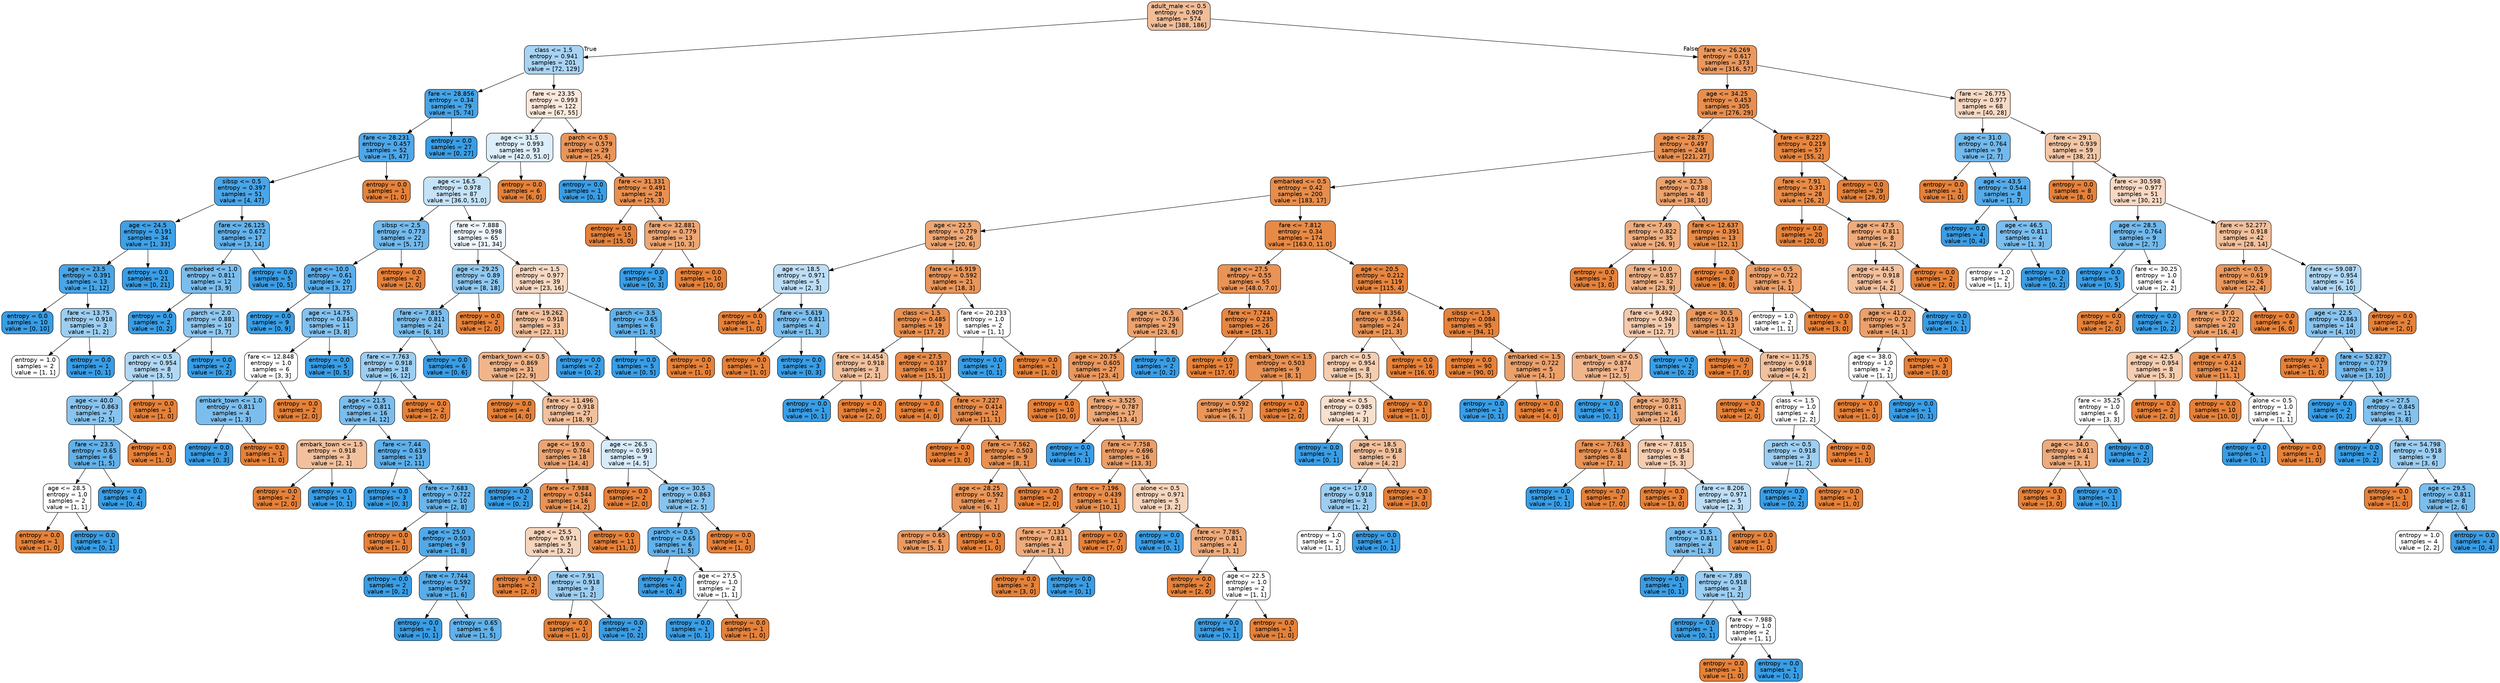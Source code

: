 digraph Tree {
node [shape=box, style="filled, rounded", color="black", fontname="helvetica"] ;
edge [fontname="helvetica"] ;
0 [label="adult_male <= 0.5\nentropy = 0.909\nsamples = 574\nvalue = [388, 186]", fillcolor="#f1bd98"] ;
1 [label="class <= 1.5\nentropy = 0.941\nsamples = 201\nvalue = [72, 129]", fillcolor="#a8d4f4"] ;
0 -> 1 [labeldistance=2.5, labelangle=45, headlabel="True"] ;
2 [label="fare <= 28.856\nentropy = 0.34\nsamples = 79\nvalue = [5, 74]", fillcolor="#46a4e7"] ;
1 -> 2 ;
3 [label="fare <= 28.231\nentropy = 0.457\nsamples = 52\nvalue = [5, 47]", fillcolor="#4ea7e8"] ;
2 -> 3 ;
4 [label="sibsp <= 0.5\nentropy = 0.397\nsamples = 51\nvalue = [4, 47]", fillcolor="#4aa5e7"] ;
3 -> 4 ;
5 [label="age <= 24.5\nentropy = 0.191\nsamples = 34\nvalue = [1, 33]", fillcolor="#3fa0e6"] ;
4 -> 5 ;
6 [label="age <= 23.5\nentropy = 0.391\nsamples = 13\nvalue = [1, 12]", fillcolor="#49a5e7"] ;
5 -> 6 ;
7 [label="entropy = 0.0\nsamples = 10\nvalue = [0, 10]", fillcolor="#399de5"] ;
6 -> 7 ;
8 [label="fare <= 13.75\nentropy = 0.918\nsamples = 3\nvalue = [1, 2]", fillcolor="#9ccef2"] ;
6 -> 8 ;
9 [label="entropy = 1.0\nsamples = 2\nvalue = [1, 1]", fillcolor="#ffffff"] ;
8 -> 9 ;
10 [label="entropy = 0.0\nsamples = 1\nvalue = [0, 1]", fillcolor="#399de5"] ;
8 -> 10 ;
11 [label="entropy = 0.0\nsamples = 21\nvalue = [0, 21]", fillcolor="#399de5"] ;
5 -> 11 ;
12 [label="fare <= 26.125\nentropy = 0.672\nsamples = 17\nvalue = [3, 14]", fillcolor="#63b2eb"] ;
4 -> 12 ;
13 [label="embarked <= 1.0\nentropy = 0.811\nsamples = 12\nvalue = [3, 9]", fillcolor="#7bbeee"] ;
12 -> 13 ;
14 [label="entropy = 0.0\nsamples = 2\nvalue = [0, 2]", fillcolor="#399de5"] ;
13 -> 14 ;
15 [label="parch <= 2.0\nentropy = 0.881\nsamples = 10\nvalue = [3, 7]", fillcolor="#8ec7f0"] ;
13 -> 15 ;
16 [label="parch <= 0.5\nentropy = 0.954\nsamples = 8\nvalue = [3, 5]", fillcolor="#b0d8f5"] ;
15 -> 16 ;
17 [label="age <= 40.0\nentropy = 0.863\nsamples = 7\nvalue = [2, 5]", fillcolor="#88c4ef"] ;
16 -> 17 ;
18 [label="fare <= 23.5\nentropy = 0.65\nsamples = 6\nvalue = [1, 5]", fillcolor="#61b1ea"] ;
17 -> 18 ;
19 [label="age <= 28.5\nentropy = 1.0\nsamples = 2\nvalue = [1, 1]", fillcolor="#ffffff"] ;
18 -> 19 ;
20 [label="entropy = 0.0\nsamples = 1\nvalue = [1, 0]", fillcolor="#e58139"] ;
19 -> 20 ;
21 [label="entropy = 0.0\nsamples = 1\nvalue = [0, 1]", fillcolor="#399de5"] ;
19 -> 21 ;
22 [label="entropy = 0.0\nsamples = 4\nvalue = [0, 4]", fillcolor="#399de5"] ;
18 -> 22 ;
23 [label="entropy = 0.0\nsamples = 1\nvalue = [1, 0]", fillcolor="#e58139"] ;
17 -> 23 ;
24 [label="entropy = 0.0\nsamples = 1\nvalue = [1, 0]", fillcolor="#e58139"] ;
16 -> 24 ;
25 [label="entropy = 0.0\nsamples = 2\nvalue = [0, 2]", fillcolor="#399de5"] ;
15 -> 25 ;
26 [label="entropy = 0.0\nsamples = 5\nvalue = [0, 5]", fillcolor="#399de5"] ;
12 -> 26 ;
27 [label="entropy = 0.0\nsamples = 1\nvalue = [1, 0]", fillcolor="#e58139"] ;
3 -> 27 ;
28 [label="entropy = 0.0\nsamples = 27\nvalue = [0, 27]", fillcolor="#399de5"] ;
2 -> 28 ;
29 [label="fare <= 23.35\nentropy = 0.993\nsamples = 122\nvalue = [67, 55]", fillcolor="#fae8dc"] ;
1 -> 29 ;
30 [label="age <= 31.5\nentropy = 0.993\nsamples = 93\nvalue = [42.0, 51.0]", fillcolor="#dceefa"] ;
29 -> 30 ;
31 [label="age <= 16.5\nentropy = 0.978\nsamples = 87\nvalue = [36.0, 51.0]", fillcolor="#c5e2f7"] ;
30 -> 31 ;
32 [label="sibsp <= 2.5\nentropy = 0.773\nsamples = 22\nvalue = [5, 17]", fillcolor="#73baed"] ;
31 -> 32 ;
33 [label="age <= 10.0\nentropy = 0.61\nsamples = 20\nvalue = [3, 17]", fillcolor="#5caeea"] ;
32 -> 33 ;
34 [label="entropy = 0.0\nsamples = 9\nvalue = [0, 9]", fillcolor="#399de5"] ;
33 -> 34 ;
35 [label="age <= 14.75\nentropy = 0.845\nsamples = 11\nvalue = [3, 8]", fillcolor="#83c2ef"] ;
33 -> 35 ;
36 [label="fare <= 12.848\nentropy = 1.0\nsamples = 6\nvalue = [3, 3]", fillcolor="#ffffff"] ;
35 -> 36 ;
37 [label="embark_town <= 1.0\nentropy = 0.811\nsamples = 4\nvalue = [1, 3]", fillcolor="#7bbeee"] ;
36 -> 37 ;
38 [label="entropy = 0.0\nsamples = 3\nvalue = [0, 3]", fillcolor="#399de5"] ;
37 -> 38 ;
39 [label="entropy = 0.0\nsamples = 1\nvalue = [1, 0]", fillcolor="#e58139"] ;
37 -> 39 ;
40 [label="entropy = 0.0\nsamples = 2\nvalue = [2, 0]", fillcolor="#e58139"] ;
36 -> 40 ;
41 [label="entropy = 0.0\nsamples = 5\nvalue = [0, 5]", fillcolor="#399de5"] ;
35 -> 41 ;
42 [label="entropy = 0.0\nsamples = 2\nvalue = [2, 0]", fillcolor="#e58139"] ;
32 -> 42 ;
43 [label="fare <= 7.888\nentropy = 0.998\nsamples = 65\nvalue = [31, 34]", fillcolor="#eef6fd"] ;
31 -> 43 ;
44 [label="age <= 29.25\nentropy = 0.89\nsamples = 26\nvalue = [8, 18]", fillcolor="#91c9f1"] ;
43 -> 44 ;
45 [label="fare <= 7.815\nentropy = 0.811\nsamples = 24\nvalue = [6, 18]", fillcolor="#7bbeee"] ;
44 -> 45 ;
46 [label="fare <= 7.763\nentropy = 0.918\nsamples = 18\nvalue = [6, 12]", fillcolor="#9ccef2"] ;
45 -> 46 ;
47 [label="age <= 21.5\nentropy = 0.811\nsamples = 16\nvalue = [4, 12]", fillcolor="#7bbeee"] ;
46 -> 47 ;
48 [label="embark_town <= 1.5\nentropy = 0.918\nsamples = 3\nvalue = [2, 1]", fillcolor="#f2c09c"] ;
47 -> 48 ;
49 [label="entropy = 0.0\nsamples = 2\nvalue = [2, 0]", fillcolor="#e58139"] ;
48 -> 49 ;
50 [label="entropy = 0.0\nsamples = 1\nvalue = [0, 1]", fillcolor="#399de5"] ;
48 -> 50 ;
51 [label="fare <= 7.44\nentropy = 0.619\nsamples = 13\nvalue = [2, 11]", fillcolor="#5dafea"] ;
47 -> 51 ;
52 [label="entropy = 0.0\nsamples = 3\nvalue = [0, 3]", fillcolor="#399de5"] ;
51 -> 52 ;
53 [label="fare <= 7.683\nentropy = 0.722\nsamples = 10\nvalue = [2, 8]", fillcolor="#6ab6ec"] ;
51 -> 53 ;
54 [label="entropy = 0.0\nsamples = 1\nvalue = [1, 0]", fillcolor="#e58139"] ;
53 -> 54 ;
55 [label="age <= 25.0\nentropy = 0.503\nsamples = 9\nvalue = [1, 8]", fillcolor="#52a9e8"] ;
53 -> 55 ;
56 [label="entropy = 0.0\nsamples = 2\nvalue = [0, 2]", fillcolor="#399de5"] ;
55 -> 56 ;
57 [label="fare <= 7.744\nentropy = 0.592\nsamples = 7\nvalue = [1, 6]", fillcolor="#5aade9"] ;
55 -> 57 ;
58 [label="entropy = 0.0\nsamples = 1\nvalue = [0, 1]", fillcolor="#399de5"] ;
57 -> 58 ;
59 [label="entropy = 0.65\nsamples = 6\nvalue = [1, 5]", fillcolor="#61b1ea"] ;
57 -> 59 ;
60 [label="entropy = 0.0\nsamples = 2\nvalue = [2, 0]", fillcolor="#e58139"] ;
46 -> 60 ;
61 [label="entropy = 0.0\nsamples = 6\nvalue = [0, 6]", fillcolor="#399de5"] ;
45 -> 61 ;
62 [label="entropy = 0.0\nsamples = 2\nvalue = [2, 0]", fillcolor="#e58139"] ;
44 -> 62 ;
63 [label="parch <= 1.5\nentropy = 0.977\nsamples = 39\nvalue = [23, 16]", fillcolor="#f7d9c3"] ;
43 -> 63 ;
64 [label="fare <= 19.262\nentropy = 0.918\nsamples = 33\nvalue = [22, 11]", fillcolor="#f2c09c"] ;
63 -> 64 ;
65 [label="embark_town <= 0.5\nentropy = 0.869\nsamples = 31\nvalue = [22, 9]", fillcolor="#f0b58a"] ;
64 -> 65 ;
66 [label="entropy = 0.0\nsamples = 4\nvalue = [4, 0]", fillcolor="#e58139"] ;
65 -> 66 ;
67 [label="fare <= 11.496\nentropy = 0.918\nsamples = 27\nvalue = [18, 9]", fillcolor="#f2c09c"] ;
65 -> 67 ;
68 [label="age <= 19.0\nentropy = 0.764\nsamples = 18\nvalue = [14, 4]", fillcolor="#eca572"] ;
67 -> 68 ;
69 [label="entropy = 0.0\nsamples = 2\nvalue = [0, 2]", fillcolor="#399de5"] ;
68 -> 69 ;
70 [label="fare <= 7.988\nentropy = 0.544\nsamples = 16\nvalue = [14, 2]", fillcolor="#e99355"] ;
68 -> 70 ;
71 [label="age <= 25.5\nentropy = 0.971\nsamples = 5\nvalue = [3, 2]", fillcolor="#f6d5bd"] ;
70 -> 71 ;
72 [label="entropy = 0.0\nsamples = 2\nvalue = [2, 0]", fillcolor="#e58139"] ;
71 -> 72 ;
73 [label="fare <= 7.91\nentropy = 0.918\nsamples = 3\nvalue = [1, 2]", fillcolor="#9ccef2"] ;
71 -> 73 ;
74 [label="entropy = 0.0\nsamples = 1\nvalue = [1, 0]", fillcolor="#e58139"] ;
73 -> 74 ;
75 [label="entropy = 0.0\nsamples = 2\nvalue = [0, 2]", fillcolor="#399de5"] ;
73 -> 75 ;
76 [label="entropy = 0.0\nsamples = 11\nvalue = [11, 0]", fillcolor="#e58139"] ;
70 -> 76 ;
77 [label="age <= 26.5\nentropy = 0.991\nsamples = 9\nvalue = [4, 5]", fillcolor="#d7ebfa"] ;
67 -> 77 ;
78 [label="entropy = 0.0\nsamples = 2\nvalue = [2, 0]", fillcolor="#e58139"] ;
77 -> 78 ;
79 [label="age <= 30.5\nentropy = 0.863\nsamples = 7\nvalue = [2, 5]", fillcolor="#88c4ef"] ;
77 -> 79 ;
80 [label="parch <= 0.5\nentropy = 0.65\nsamples = 6\nvalue = [1, 5]", fillcolor="#61b1ea"] ;
79 -> 80 ;
81 [label="entropy = 0.0\nsamples = 4\nvalue = [0, 4]", fillcolor="#399de5"] ;
80 -> 81 ;
82 [label="age <= 27.5\nentropy = 1.0\nsamples = 2\nvalue = [1, 1]", fillcolor="#ffffff"] ;
80 -> 82 ;
83 [label="entropy = 0.0\nsamples = 1\nvalue = [0, 1]", fillcolor="#399de5"] ;
82 -> 83 ;
84 [label="entropy = 0.0\nsamples = 1\nvalue = [1, 0]", fillcolor="#e58139"] ;
82 -> 84 ;
85 [label="entropy = 0.0\nsamples = 1\nvalue = [1, 0]", fillcolor="#e58139"] ;
79 -> 85 ;
86 [label="entropy = 0.0\nsamples = 2\nvalue = [0, 2]", fillcolor="#399de5"] ;
64 -> 86 ;
87 [label="parch <= 3.5\nentropy = 0.65\nsamples = 6\nvalue = [1, 5]", fillcolor="#61b1ea"] ;
63 -> 87 ;
88 [label="entropy = 0.0\nsamples = 5\nvalue = [0, 5]", fillcolor="#399de5"] ;
87 -> 88 ;
89 [label="entropy = 0.0\nsamples = 1\nvalue = [1, 0]", fillcolor="#e58139"] ;
87 -> 89 ;
90 [label="entropy = 0.0\nsamples = 6\nvalue = [6, 0]", fillcolor="#e58139"] ;
30 -> 90 ;
91 [label="parch <= 0.5\nentropy = 0.579\nsamples = 29\nvalue = [25, 4]", fillcolor="#e99559"] ;
29 -> 91 ;
92 [label="entropy = 0.0\nsamples = 1\nvalue = [0, 1]", fillcolor="#399de5"] ;
91 -> 92 ;
93 [label="fare <= 31.331\nentropy = 0.491\nsamples = 28\nvalue = [25, 3]", fillcolor="#e89051"] ;
91 -> 93 ;
94 [label="entropy = 0.0\nsamples = 15\nvalue = [15, 0]", fillcolor="#e58139"] ;
93 -> 94 ;
95 [label="fare <= 32.881\nentropy = 0.779\nsamples = 13\nvalue = [10, 3]", fillcolor="#eda774"] ;
93 -> 95 ;
96 [label="entropy = 0.0\nsamples = 3\nvalue = [0, 3]", fillcolor="#399de5"] ;
95 -> 96 ;
97 [label="entropy = 0.0\nsamples = 10\nvalue = [10, 0]", fillcolor="#e58139"] ;
95 -> 97 ;
98 [label="fare <= 26.269\nentropy = 0.617\nsamples = 373\nvalue = [316, 57]", fillcolor="#ea985d"] ;
0 -> 98 [labeldistance=2.5, labelangle=-45, headlabel="False"] ;
99 [label="age <= 34.25\nentropy = 0.453\nsamples = 305\nvalue = [276, 29]", fillcolor="#e88e4e"] ;
98 -> 99 ;
100 [label="age <= 28.75\nentropy = 0.497\nsamples = 248\nvalue = [221, 27]", fillcolor="#e89051"] ;
99 -> 100 ;
101 [label="embarked <= 0.5\nentropy = 0.42\nsamples = 200\nvalue = [183, 17]", fillcolor="#e78d4b"] ;
100 -> 101 ;
102 [label="age <= 22.5\nentropy = 0.779\nsamples = 26\nvalue = [20, 6]", fillcolor="#eda774"] ;
101 -> 102 ;
103 [label="age <= 18.5\nentropy = 0.971\nsamples = 5\nvalue = [2, 3]", fillcolor="#bddef6"] ;
102 -> 103 ;
104 [label="entropy = 0.0\nsamples = 1\nvalue = [1, 0]", fillcolor="#e58139"] ;
103 -> 104 ;
105 [label="fare <= 5.619\nentropy = 0.811\nsamples = 4\nvalue = [1, 3]", fillcolor="#7bbeee"] ;
103 -> 105 ;
106 [label="entropy = 0.0\nsamples = 1\nvalue = [1, 0]", fillcolor="#e58139"] ;
105 -> 106 ;
107 [label="entropy = 0.0\nsamples = 3\nvalue = [0, 3]", fillcolor="#399de5"] ;
105 -> 107 ;
108 [label="fare <= 16.919\nentropy = 0.592\nsamples = 21\nvalue = [18, 3]", fillcolor="#e9965a"] ;
102 -> 108 ;
109 [label="class <= 1.5\nentropy = 0.485\nsamples = 19\nvalue = [17, 2]", fillcolor="#e89050"] ;
108 -> 109 ;
110 [label="fare <= 14.454\nentropy = 0.918\nsamples = 3\nvalue = [2, 1]", fillcolor="#f2c09c"] ;
109 -> 110 ;
111 [label="entropy = 0.0\nsamples = 1\nvalue = [0, 1]", fillcolor="#399de5"] ;
110 -> 111 ;
112 [label="entropy = 0.0\nsamples = 2\nvalue = [2, 0]", fillcolor="#e58139"] ;
110 -> 112 ;
113 [label="age <= 27.5\nentropy = 0.337\nsamples = 16\nvalue = [15, 1]", fillcolor="#e78946"] ;
109 -> 113 ;
114 [label="entropy = 0.0\nsamples = 4\nvalue = [4, 0]", fillcolor="#e58139"] ;
113 -> 114 ;
115 [label="fare <= 7.227\nentropy = 0.414\nsamples = 12\nvalue = [11, 1]", fillcolor="#e78c4b"] ;
113 -> 115 ;
116 [label="entropy = 0.0\nsamples = 3\nvalue = [3, 0]", fillcolor="#e58139"] ;
115 -> 116 ;
117 [label="fare <= 7.562\nentropy = 0.503\nsamples = 9\nvalue = [8, 1]", fillcolor="#e89152"] ;
115 -> 117 ;
118 [label="age <= 28.25\nentropy = 0.592\nsamples = 7\nvalue = [6, 1]", fillcolor="#e9965a"] ;
117 -> 118 ;
119 [label="entropy = 0.65\nsamples = 6\nvalue = [5, 1]", fillcolor="#ea9a61"] ;
118 -> 119 ;
120 [label="entropy = 0.0\nsamples = 1\nvalue = [1, 0]", fillcolor="#e58139"] ;
118 -> 120 ;
121 [label="entropy = 0.0\nsamples = 2\nvalue = [2, 0]", fillcolor="#e58139"] ;
117 -> 121 ;
122 [label="fare <= 20.233\nentropy = 1.0\nsamples = 2\nvalue = [1, 1]", fillcolor="#ffffff"] ;
108 -> 122 ;
123 [label="entropy = 0.0\nsamples = 1\nvalue = [0, 1]", fillcolor="#399de5"] ;
122 -> 123 ;
124 [label="entropy = 0.0\nsamples = 1\nvalue = [1, 0]", fillcolor="#e58139"] ;
122 -> 124 ;
125 [label="fare <= 7.812\nentropy = 0.34\nsamples = 174\nvalue = [163.0, 11.0]", fillcolor="#e78a46"] ;
101 -> 125 ;
126 [label="age <= 27.5\nentropy = 0.55\nsamples = 55\nvalue = [48.0, 7.0]", fillcolor="#e99356"] ;
125 -> 126 ;
127 [label="age <= 26.5\nentropy = 0.736\nsamples = 29\nvalue = [23, 6]", fillcolor="#eca26d"] ;
126 -> 127 ;
128 [label="age <= 20.75\nentropy = 0.605\nsamples = 27\nvalue = [23, 4]", fillcolor="#ea975b"] ;
127 -> 128 ;
129 [label="entropy = 0.0\nsamples = 10\nvalue = [10, 0]", fillcolor="#e58139"] ;
128 -> 129 ;
130 [label="fare <= 3.525\nentropy = 0.787\nsamples = 17\nvalue = [13, 4]", fillcolor="#eda876"] ;
128 -> 130 ;
131 [label="entropy = 0.0\nsamples = 1\nvalue = [0, 1]", fillcolor="#399de5"] ;
130 -> 131 ;
132 [label="fare <= 7.758\nentropy = 0.696\nsamples = 16\nvalue = [13, 3]", fillcolor="#eb9e67"] ;
130 -> 132 ;
133 [label="fare <= 7.196\nentropy = 0.439\nsamples = 11\nvalue = [10, 1]", fillcolor="#e88e4d"] ;
132 -> 133 ;
134 [label="fare <= 7.133\nentropy = 0.811\nsamples = 4\nvalue = [3, 1]", fillcolor="#eeab7b"] ;
133 -> 134 ;
135 [label="entropy = 0.0\nsamples = 3\nvalue = [3, 0]", fillcolor="#e58139"] ;
134 -> 135 ;
136 [label="entropy = 0.0\nsamples = 1\nvalue = [0, 1]", fillcolor="#399de5"] ;
134 -> 136 ;
137 [label="entropy = 0.0\nsamples = 7\nvalue = [7, 0]", fillcolor="#e58139"] ;
133 -> 137 ;
138 [label="alone <= 0.5\nentropy = 0.971\nsamples = 5\nvalue = [3, 2]", fillcolor="#f6d5bd"] ;
132 -> 138 ;
139 [label="entropy = 0.0\nsamples = 1\nvalue = [0, 1]", fillcolor="#399de5"] ;
138 -> 139 ;
140 [label="fare <= 7.785\nentropy = 0.811\nsamples = 4\nvalue = [3, 1]", fillcolor="#eeab7b"] ;
138 -> 140 ;
141 [label="entropy = 0.0\nsamples = 2\nvalue = [2, 0]", fillcolor="#e58139"] ;
140 -> 141 ;
142 [label="age <= 22.5\nentropy = 1.0\nsamples = 2\nvalue = [1, 1]", fillcolor="#ffffff"] ;
140 -> 142 ;
143 [label="entropy = 0.0\nsamples = 1\nvalue = [0, 1]", fillcolor="#399de5"] ;
142 -> 143 ;
144 [label="entropy = 0.0\nsamples = 1\nvalue = [1, 0]", fillcolor="#e58139"] ;
142 -> 144 ;
145 [label="entropy = 0.0\nsamples = 2\nvalue = [0, 2]", fillcolor="#399de5"] ;
127 -> 145 ;
146 [label="fare <= 7.744\nentropy = 0.235\nsamples = 26\nvalue = [25, 1]", fillcolor="#e68641"] ;
126 -> 146 ;
147 [label="entropy = 0.0\nsamples = 17\nvalue = [17, 0]", fillcolor="#e58139"] ;
146 -> 147 ;
148 [label="embark_town <= 1.5\nentropy = 0.503\nsamples = 9\nvalue = [8, 1]", fillcolor="#e89152"] ;
146 -> 148 ;
149 [label="entropy = 0.592\nsamples = 7\nvalue = [6, 1]", fillcolor="#e9965a"] ;
148 -> 149 ;
150 [label="entropy = 0.0\nsamples = 2\nvalue = [2, 0]", fillcolor="#e58139"] ;
148 -> 150 ;
151 [label="age <= 20.5\nentropy = 0.212\nsamples = 119\nvalue = [115, 4]", fillcolor="#e68540"] ;
125 -> 151 ;
152 [label="fare <= 8.356\nentropy = 0.544\nsamples = 24\nvalue = [21, 3]", fillcolor="#e99355"] ;
151 -> 152 ;
153 [label="parch <= 0.5\nentropy = 0.954\nsamples = 8\nvalue = [5, 3]", fillcolor="#f5cdb0"] ;
152 -> 153 ;
154 [label="alone <= 0.5\nentropy = 0.985\nsamples = 7\nvalue = [4, 3]", fillcolor="#f8e0ce"] ;
153 -> 154 ;
155 [label="entropy = 0.0\nsamples = 1\nvalue = [0, 1]", fillcolor="#399de5"] ;
154 -> 155 ;
156 [label="age <= 18.5\nentropy = 0.918\nsamples = 6\nvalue = [4, 2]", fillcolor="#f2c09c"] ;
154 -> 156 ;
157 [label="age <= 17.0\nentropy = 0.918\nsamples = 3\nvalue = [1, 2]", fillcolor="#9ccef2"] ;
156 -> 157 ;
158 [label="entropy = 1.0\nsamples = 2\nvalue = [1, 1]", fillcolor="#ffffff"] ;
157 -> 158 ;
159 [label="entropy = 0.0\nsamples = 1\nvalue = [0, 1]", fillcolor="#399de5"] ;
157 -> 159 ;
160 [label="entropy = 0.0\nsamples = 3\nvalue = [3, 0]", fillcolor="#e58139"] ;
156 -> 160 ;
161 [label="entropy = 0.0\nsamples = 1\nvalue = [1, 0]", fillcolor="#e58139"] ;
153 -> 161 ;
162 [label="entropy = 0.0\nsamples = 16\nvalue = [16, 0]", fillcolor="#e58139"] ;
152 -> 162 ;
163 [label="sibsp <= 1.5\nentropy = 0.084\nsamples = 95\nvalue = [94, 1]", fillcolor="#e5823b"] ;
151 -> 163 ;
164 [label="entropy = 0.0\nsamples = 90\nvalue = [90, 0]", fillcolor="#e58139"] ;
163 -> 164 ;
165 [label="embarked <= 1.5\nentropy = 0.722\nsamples = 5\nvalue = [4, 1]", fillcolor="#eca06a"] ;
163 -> 165 ;
166 [label="entropy = 0.0\nsamples = 1\nvalue = [0, 1]", fillcolor="#399de5"] ;
165 -> 166 ;
167 [label="entropy = 0.0\nsamples = 4\nvalue = [4, 0]", fillcolor="#e58139"] ;
165 -> 167 ;
168 [label="age <= 32.5\nentropy = 0.738\nsamples = 48\nvalue = [38, 10]", fillcolor="#eca26d"] ;
100 -> 168 ;
169 [label="fare <= 7.49\nentropy = 0.822\nsamples = 35\nvalue = [26, 9]", fillcolor="#eead7e"] ;
168 -> 169 ;
170 [label="entropy = 0.0\nsamples = 3\nvalue = [3, 0]", fillcolor="#e58139"] ;
169 -> 170 ;
171 [label="fare <= 10.0\nentropy = 0.857\nsamples = 32\nvalue = [23, 9]", fillcolor="#efb286"] ;
169 -> 171 ;
172 [label="fare <= 9.492\nentropy = 0.949\nsamples = 19\nvalue = [12, 7]", fillcolor="#f4caac"] ;
171 -> 172 ;
173 [label="embark_town <= 0.5\nentropy = 0.874\nsamples = 17\nvalue = [12, 5]", fillcolor="#f0b58b"] ;
172 -> 173 ;
174 [label="entropy = 0.0\nsamples = 1\nvalue = [0, 1]", fillcolor="#399de5"] ;
173 -> 174 ;
175 [label="age <= 30.75\nentropy = 0.811\nsamples = 16\nvalue = [12, 4]", fillcolor="#eeab7b"] ;
173 -> 175 ;
176 [label="fare <= 7.763\nentropy = 0.544\nsamples = 8\nvalue = [7, 1]", fillcolor="#e99355"] ;
175 -> 176 ;
177 [label="entropy = 0.0\nsamples = 1\nvalue = [0, 1]", fillcolor="#399de5"] ;
176 -> 177 ;
178 [label="entropy = 0.0\nsamples = 7\nvalue = [7, 0]", fillcolor="#e58139"] ;
176 -> 178 ;
179 [label="fare <= 7.815\nentropy = 0.954\nsamples = 8\nvalue = [5, 3]", fillcolor="#f5cdb0"] ;
175 -> 179 ;
180 [label="entropy = 0.0\nsamples = 3\nvalue = [3, 0]", fillcolor="#e58139"] ;
179 -> 180 ;
181 [label="fare <= 8.206\nentropy = 0.971\nsamples = 5\nvalue = [2, 3]", fillcolor="#bddef6"] ;
179 -> 181 ;
182 [label="age <= 31.5\nentropy = 0.811\nsamples = 4\nvalue = [1, 3]", fillcolor="#7bbeee"] ;
181 -> 182 ;
183 [label="entropy = 0.0\nsamples = 1\nvalue = [0, 1]", fillcolor="#399de5"] ;
182 -> 183 ;
184 [label="fare <= 7.89\nentropy = 0.918\nsamples = 3\nvalue = [1, 2]", fillcolor="#9ccef2"] ;
182 -> 184 ;
185 [label="entropy = 0.0\nsamples = 1\nvalue = [0, 1]", fillcolor="#399de5"] ;
184 -> 185 ;
186 [label="fare <= 7.988\nentropy = 1.0\nsamples = 2\nvalue = [1, 1]", fillcolor="#ffffff"] ;
184 -> 186 ;
187 [label="entropy = 0.0\nsamples = 1\nvalue = [1, 0]", fillcolor="#e58139"] ;
186 -> 187 ;
188 [label="entropy = 0.0\nsamples = 1\nvalue = [0, 1]", fillcolor="#399de5"] ;
186 -> 188 ;
189 [label="entropy = 0.0\nsamples = 1\nvalue = [1, 0]", fillcolor="#e58139"] ;
181 -> 189 ;
190 [label="entropy = 0.0\nsamples = 2\nvalue = [0, 2]", fillcolor="#399de5"] ;
172 -> 190 ;
191 [label="age <= 30.5\nentropy = 0.619\nsamples = 13\nvalue = [11, 2]", fillcolor="#ea985d"] ;
171 -> 191 ;
192 [label="entropy = 0.0\nsamples = 7\nvalue = [7, 0]", fillcolor="#e58139"] ;
191 -> 192 ;
193 [label="fare <= 11.75\nentropy = 0.918\nsamples = 6\nvalue = [4, 2]", fillcolor="#f2c09c"] ;
191 -> 193 ;
194 [label="entropy = 0.0\nsamples = 2\nvalue = [2, 0]", fillcolor="#e58139"] ;
193 -> 194 ;
195 [label="class <= 1.5\nentropy = 1.0\nsamples = 4\nvalue = [2, 2]", fillcolor="#ffffff"] ;
193 -> 195 ;
196 [label="parch <= 0.5\nentropy = 0.918\nsamples = 3\nvalue = [1, 2]", fillcolor="#9ccef2"] ;
195 -> 196 ;
197 [label="entropy = 0.0\nsamples = 2\nvalue = [0, 2]", fillcolor="#399de5"] ;
196 -> 197 ;
198 [label="entropy = 0.0\nsamples = 1\nvalue = [1, 0]", fillcolor="#e58139"] ;
196 -> 198 ;
199 [label="entropy = 0.0\nsamples = 1\nvalue = [1, 0]", fillcolor="#e58139"] ;
195 -> 199 ;
200 [label="fare <= 12.637\nentropy = 0.391\nsamples = 13\nvalue = [12, 1]", fillcolor="#e78c49"] ;
168 -> 200 ;
201 [label="entropy = 0.0\nsamples = 8\nvalue = [8, 0]", fillcolor="#e58139"] ;
200 -> 201 ;
202 [label="sibsp <= 0.5\nentropy = 0.722\nsamples = 5\nvalue = [4, 1]", fillcolor="#eca06a"] ;
200 -> 202 ;
203 [label="entropy = 1.0\nsamples = 2\nvalue = [1, 1]", fillcolor="#ffffff"] ;
202 -> 203 ;
204 [label="entropy = 0.0\nsamples = 3\nvalue = [3, 0]", fillcolor="#e58139"] ;
202 -> 204 ;
205 [label="fare <= 8.227\nentropy = 0.219\nsamples = 57\nvalue = [55, 2]", fillcolor="#e68640"] ;
99 -> 205 ;
206 [label="fare <= 7.91\nentropy = 0.371\nsamples = 28\nvalue = [26, 2]", fillcolor="#e78b48"] ;
205 -> 206 ;
207 [label="entropy = 0.0\nsamples = 20\nvalue = [20, 0]", fillcolor="#e58139"] ;
206 -> 207 ;
208 [label="age <= 47.5\nentropy = 0.811\nsamples = 8\nvalue = [6, 2]", fillcolor="#eeab7b"] ;
206 -> 208 ;
209 [label="age <= 44.5\nentropy = 0.918\nsamples = 6\nvalue = [4, 2]", fillcolor="#f2c09c"] ;
208 -> 209 ;
210 [label="age <= 41.0\nentropy = 0.722\nsamples = 5\nvalue = [4, 1]", fillcolor="#eca06a"] ;
209 -> 210 ;
211 [label="age <= 38.0\nentropy = 1.0\nsamples = 2\nvalue = [1, 1]", fillcolor="#ffffff"] ;
210 -> 211 ;
212 [label="entropy = 0.0\nsamples = 1\nvalue = [1, 0]", fillcolor="#e58139"] ;
211 -> 212 ;
213 [label="entropy = 0.0\nsamples = 1\nvalue = [0, 1]", fillcolor="#399de5"] ;
211 -> 213 ;
214 [label="entropy = 0.0\nsamples = 3\nvalue = [3, 0]", fillcolor="#e58139"] ;
210 -> 214 ;
215 [label="entropy = 0.0\nsamples = 1\nvalue = [0, 1]", fillcolor="#399de5"] ;
209 -> 215 ;
216 [label="entropy = 0.0\nsamples = 2\nvalue = [2, 0]", fillcolor="#e58139"] ;
208 -> 216 ;
217 [label="entropy = 0.0\nsamples = 29\nvalue = [29, 0]", fillcolor="#e58139"] ;
205 -> 217 ;
218 [label="fare <= 26.775\nentropy = 0.977\nsamples = 68\nvalue = [40, 28]", fillcolor="#f7d9c4"] ;
98 -> 218 ;
219 [label="age <= 31.0\nentropy = 0.764\nsamples = 9\nvalue = [2, 7]", fillcolor="#72b9ec"] ;
218 -> 219 ;
220 [label="entropy = 0.0\nsamples = 1\nvalue = [1, 0]", fillcolor="#e58139"] ;
219 -> 220 ;
221 [label="age <= 43.5\nentropy = 0.544\nsamples = 8\nvalue = [1, 7]", fillcolor="#55abe9"] ;
219 -> 221 ;
222 [label="entropy = 0.0\nsamples = 4\nvalue = [0, 4]", fillcolor="#399de5"] ;
221 -> 222 ;
223 [label="age <= 46.5\nentropy = 0.811\nsamples = 4\nvalue = [1, 3]", fillcolor="#7bbeee"] ;
221 -> 223 ;
224 [label="entropy = 1.0\nsamples = 2\nvalue = [1, 1]", fillcolor="#ffffff"] ;
223 -> 224 ;
225 [label="entropy = 0.0\nsamples = 2\nvalue = [0, 2]", fillcolor="#399de5"] ;
223 -> 225 ;
226 [label="fare <= 29.1\nentropy = 0.939\nsamples = 59\nvalue = [38, 21]", fillcolor="#f3c7a6"] ;
218 -> 226 ;
227 [label="entropy = 0.0\nsamples = 8\nvalue = [8, 0]", fillcolor="#e58139"] ;
226 -> 227 ;
228 [label="fare <= 30.598\nentropy = 0.977\nsamples = 51\nvalue = [30, 21]", fillcolor="#f7d9c4"] ;
226 -> 228 ;
229 [label="age <= 28.5\nentropy = 0.764\nsamples = 9\nvalue = [2, 7]", fillcolor="#72b9ec"] ;
228 -> 229 ;
230 [label="entropy = 0.0\nsamples = 5\nvalue = [0, 5]", fillcolor="#399de5"] ;
229 -> 230 ;
231 [label="fare <= 30.25\nentropy = 1.0\nsamples = 4\nvalue = [2, 2]", fillcolor="#ffffff"] ;
229 -> 231 ;
232 [label="entropy = 0.0\nsamples = 2\nvalue = [2, 0]", fillcolor="#e58139"] ;
231 -> 232 ;
233 [label="entropy = 0.0\nsamples = 2\nvalue = [0, 2]", fillcolor="#399de5"] ;
231 -> 233 ;
234 [label="fare <= 52.277\nentropy = 0.918\nsamples = 42\nvalue = [28, 14]", fillcolor="#f2c09c"] ;
228 -> 234 ;
235 [label="parch <= 0.5\nentropy = 0.619\nsamples = 26\nvalue = [22, 4]", fillcolor="#ea985d"] ;
234 -> 235 ;
236 [label="fare <= 37.0\nentropy = 0.722\nsamples = 20\nvalue = [16, 4]", fillcolor="#eca06a"] ;
235 -> 236 ;
237 [label="age <= 42.5\nentropy = 0.954\nsamples = 8\nvalue = [5, 3]", fillcolor="#f5cdb0"] ;
236 -> 237 ;
238 [label="fare <= 35.25\nentropy = 1.0\nsamples = 6\nvalue = [3, 3]", fillcolor="#ffffff"] ;
237 -> 238 ;
239 [label="age <= 34.0\nentropy = 0.811\nsamples = 4\nvalue = [3, 1]", fillcolor="#eeab7b"] ;
238 -> 239 ;
240 [label="entropy = 0.0\nsamples = 3\nvalue = [3, 0]", fillcolor="#e58139"] ;
239 -> 240 ;
241 [label="entropy = 0.0\nsamples = 1\nvalue = [0, 1]", fillcolor="#399de5"] ;
239 -> 241 ;
242 [label="entropy = 0.0\nsamples = 2\nvalue = [0, 2]", fillcolor="#399de5"] ;
238 -> 242 ;
243 [label="entropy = 0.0\nsamples = 2\nvalue = [2, 0]", fillcolor="#e58139"] ;
237 -> 243 ;
244 [label="age <= 47.5\nentropy = 0.414\nsamples = 12\nvalue = [11, 1]", fillcolor="#e78c4b"] ;
236 -> 244 ;
245 [label="entropy = 0.0\nsamples = 10\nvalue = [10, 0]", fillcolor="#e58139"] ;
244 -> 245 ;
246 [label="alone <= 0.5\nentropy = 1.0\nsamples = 2\nvalue = [1, 1]", fillcolor="#ffffff"] ;
244 -> 246 ;
247 [label="entropy = 0.0\nsamples = 1\nvalue = [0, 1]", fillcolor="#399de5"] ;
246 -> 247 ;
248 [label="entropy = 0.0\nsamples = 1\nvalue = [1, 0]", fillcolor="#e58139"] ;
246 -> 248 ;
249 [label="entropy = 0.0\nsamples = 6\nvalue = [6, 0]", fillcolor="#e58139"] ;
235 -> 249 ;
250 [label="fare <= 59.087\nentropy = 0.954\nsamples = 16\nvalue = [6, 10]", fillcolor="#b0d8f5"] ;
234 -> 250 ;
251 [label="age <= 22.5\nentropy = 0.863\nsamples = 14\nvalue = [4, 10]", fillcolor="#88c4ef"] ;
250 -> 251 ;
252 [label="entropy = 0.0\nsamples = 1\nvalue = [1, 0]", fillcolor="#e58139"] ;
251 -> 252 ;
253 [label="fare <= 52.827\nentropy = 0.779\nsamples = 13\nvalue = [3, 10]", fillcolor="#74baed"] ;
251 -> 253 ;
254 [label="entropy = 0.0\nsamples = 2\nvalue = [0, 2]", fillcolor="#399de5"] ;
253 -> 254 ;
255 [label="age <= 27.5\nentropy = 0.845\nsamples = 11\nvalue = [3, 8]", fillcolor="#83c2ef"] ;
253 -> 255 ;
256 [label="entropy = 0.0\nsamples = 2\nvalue = [0, 2]", fillcolor="#399de5"] ;
255 -> 256 ;
257 [label="fare <= 54.798\nentropy = 0.918\nsamples = 9\nvalue = [3, 6]", fillcolor="#9ccef2"] ;
255 -> 257 ;
258 [label="entropy = 0.0\nsamples = 1\nvalue = [1, 0]", fillcolor="#e58139"] ;
257 -> 258 ;
259 [label="age <= 29.5\nentropy = 0.811\nsamples = 8\nvalue = [2, 6]", fillcolor="#7bbeee"] ;
257 -> 259 ;
260 [label="entropy = 1.0\nsamples = 4\nvalue = [2, 2]", fillcolor="#ffffff"] ;
259 -> 260 ;
261 [label="entropy = 0.0\nsamples = 4\nvalue = [0, 4]", fillcolor="#399de5"] ;
259 -> 261 ;
262 [label="entropy = 0.0\nsamples = 2\nvalue = [2, 0]", fillcolor="#e58139"] ;
250 -> 262 ;
}